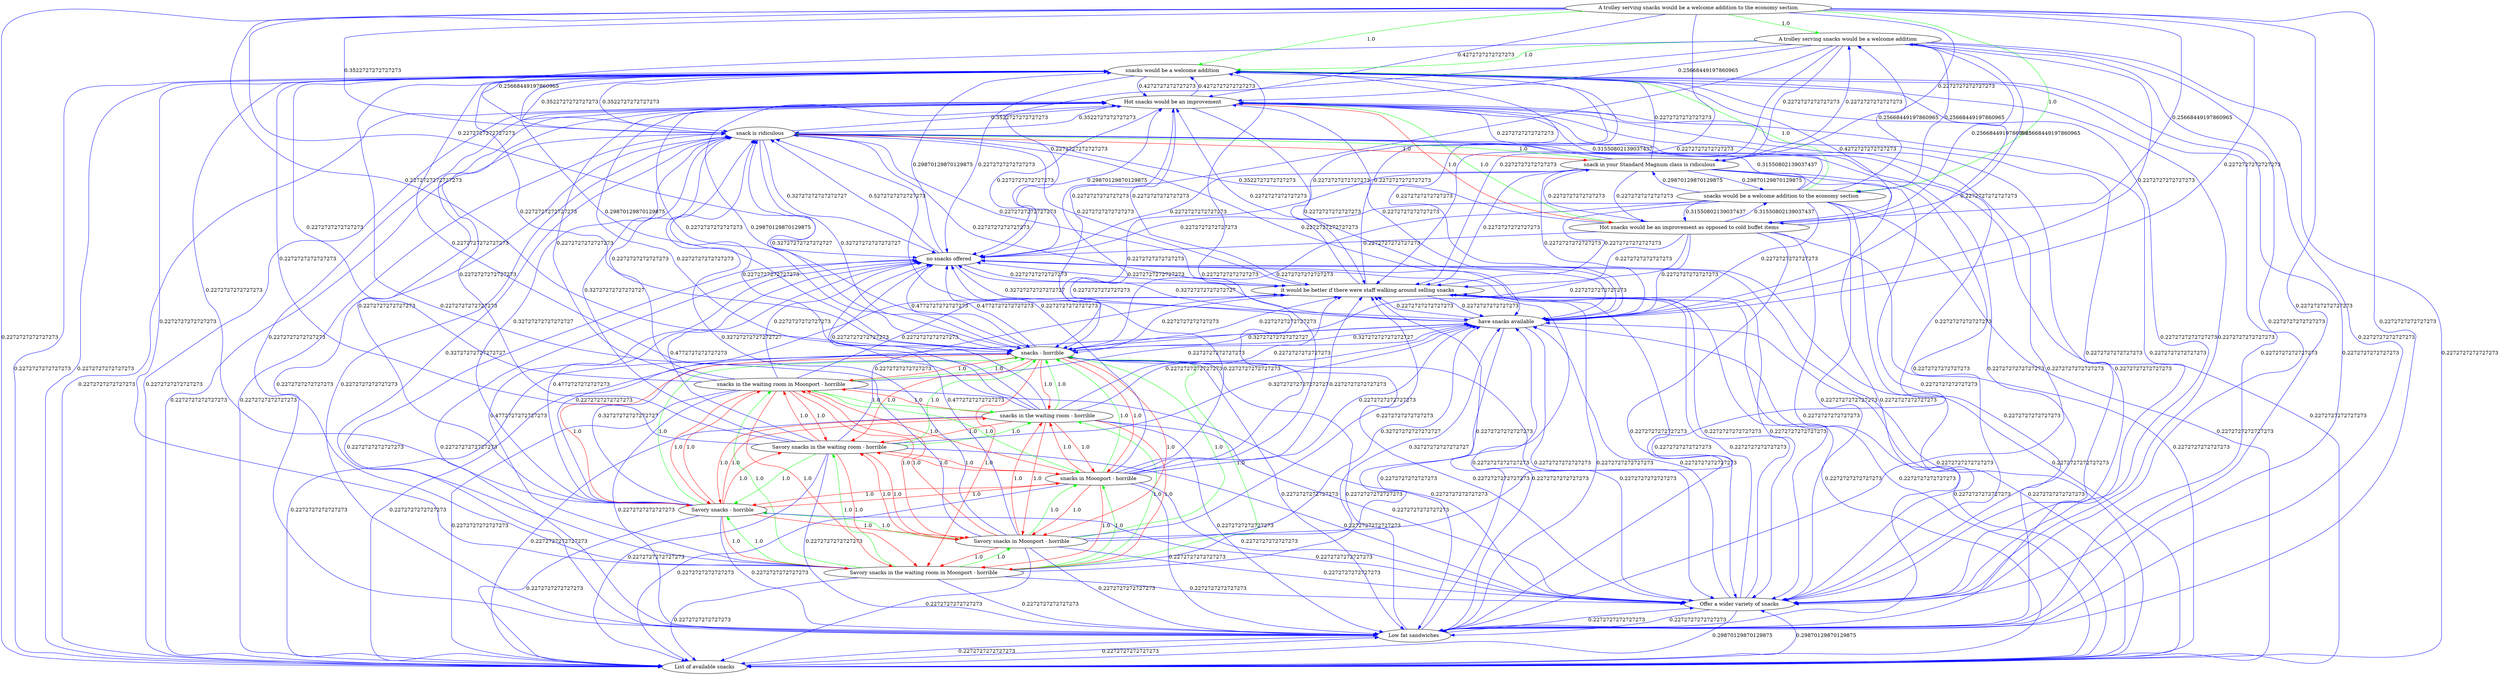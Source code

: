 digraph rawGraph {
"A trolley serving snacks would be a welcome addition to the economy section";"A trolley serving snacks would be a welcome addition";"snacks would be a welcome addition";"snacks would be a welcome addition to the economy section";"Hot snacks would be an improvement as opposed to cold buffet items";"Hot snacks would be an improvement";"List of available snacks";"Low fat sandwiches";"Offer a wider variety of snacks";"Savory snacks in the waiting room in Moonport - horrible";"Savory snacks in Moonport - horrible";"Savory snacks - horrible";"snacks - horrible";"snacks in Moonport - horrible";"Savory snacks in the waiting room - horrible";"snacks in the waiting room - horrible";"snacks in the waiting room in Moonport - horrible";"have snacks available";"it would be better if there were staff walking around selling snacks";"no snacks offered";"snack in your Standard Magnum class is ridiculous";"snack is ridiculous";"A trolley serving snacks would be a welcome addition to the economy section" -> "A trolley serving snacks would be a welcome addition" [label=1.0] [color=green]
"A trolley serving snacks would be a welcome addition" -> "snacks would be a welcome addition" [label=1.0] [color=green]
"A trolley serving snacks would be a welcome addition to the economy section" -> "snacks would be a welcome addition to the economy section" [label=1.0] [color=green]
"snacks would be a welcome addition to the economy section" -> "snacks would be a welcome addition" [label=1.0] [color=green]
"A trolley serving snacks would be a welcome addition to the economy section" -> "snacks would be a welcome addition" [label=1.0] [color=green]
"Hot snacks would be an improvement as opposed to cold buffet items" -> "Hot snacks would be an improvement" [label=1.0] [color=green]
"Hot snacks would be an improvement" -> "Hot snacks would be an improvement as opposed to cold buffet items" [label=1.0] [color=red]
"Hot snacks would be an improvement" -> "snacks would be a welcome addition" [label=0.4272727272727273] [color=blue]
"snacks would be a welcome addition" -> "Hot snacks would be an improvement" [label=0.4272727272727273] [color=blue]
"A trolley serving snacks would be a welcome addition" -> "Hot snacks would be an improvement as opposed to cold buffet items" [label=0.25668449197860965] [color=blue]
"snacks would be a welcome addition to the economy section" -> "Hot snacks would be an improvement as opposed to cold buffet items" [label=0.31550802139037437] [color=blue]
"Hot snacks would be an improvement as opposed to cold buffet items" -> "A trolley serving snacks would be a welcome addition" [label=0.25668449197860965] [color=blue]
"Hot snacks would be an improvement as opposed to cold buffet items" -> "snacks would be a welcome addition to the economy section" [label=0.31550802139037437] [color=blue]
"A trolley serving snacks would be a welcome addition to the economy section" -> "Hot snacks would be an improvement as opposed to cold buffet items" [label=0.25668449197860965] [color=blue]
"A trolley serving snacks would be a welcome addition to the economy section" -> "Hot snacks would be an improvement" [label=0.4272727272727273] [color=blue]
"A trolley serving snacks would be a welcome addition" -> "Hot snacks would be an improvement" [label=0.25668449197860965] [color=blue]
"A trolley serving snacks would be a welcome addition" -> "snacks would be a welcome addition to the economy section" [label=0.25668449197860965] [color=blue]
"snacks would be a welcome addition to the economy section" -> "Hot snacks would be an improvement" [label=0.31550802139037437] [color=blue]
"snacks would be a welcome addition to the economy section" -> "A trolley serving snacks would be a welcome addition" [label=0.25668449197860965] [color=blue]
"Hot snacks would be an improvement as opposed to cold buffet items" -> "snacks would be a welcome addition" [label=0.4272727272727273] [color=blue]
"List of available snacks" -> "Low fat sandwiches" [label=0.2272727272727273] [color=blue]
"Low fat sandwiches" -> "List of available snacks" [label=0.2272727272727273] [color=blue]
"List of available snacks" -> "Offer a wider variety of snacks" [label=0.29870129870129875] [color=blue]
"Offer a wider variety of snacks" -> "List of available snacks" [label=0.29870129870129875] [color=blue]
"Savory snacks in the waiting room in Moonport - horrible" -> "Savory snacks in Moonport - horrible" [label=1.0] [color=green]
"Savory snacks in Moonport - horrible" -> "Savory snacks - horrible" [label=1.0] [color=green]
"Savory snacks - horrible" -> "snacks - horrible" [label=1.0] [color=green]
"Savory snacks in Moonport - horrible" -> "snacks in Moonport - horrible" [label=1.0] [color=green]
"snacks in Moonport - horrible" -> "snacks - horrible" [label=1.0] [color=green]
"Savory snacks in the waiting room in Moonport - horrible" -> "Savory snacks in the waiting room - horrible" [label=1.0] [color=green]
"Savory snacks in the waiting room - horrible" -> "Savory snacks - horrible" [label=1.0] [color=green]
"Savory snacks in the waiting room - horrible" -> "snacks in the waiting room - horrible" [label=1.0] [color=green]
"snacks in the waiting room - horrible" -> "snacks - horrible" [label=1.0] [color=green]
"Savory snacks in the waiting room in Moonport - horrible" -> "snacks in the waiting room in Moonport - horrible" [label=1.0] [color=green]
"snacks in the waiting room in Moonport - horrible" -> "snacks in Moonport - horrible" [label=1.0] [color=green]
"snacks in the waiting room in Moonport - horrible" -> "snacks in the waiting room - horrible" [label=1.0] [color=green]
"Savory snacks in the waiting room in Moonport - horrible" -> "snacks in the waiting room - horrible" [label=1.0] [color=green]
"Savory snacks in the waiting room in Moonport - horrible" -> "snacks in Moonport - horrible" [label=1.0] [color=green]
"Savory snacks in the waiting room in Moonport - horrible" -> "Savory snacks - horrible" [label=1.0] [color=green]
"Savory snacks in Moonport - horrible" -> "snacks - horrible" [label=1.0] [color=green]
"Savory snacks in the waiting room - horrible" -> "snacks - horrible" [label=1.0] [color=green]
"snacks in the waiting room in Moonport - horrible" -> "snacks - horrible" [label=1.0] [color=green]
"Savory snacks in the waiting room in Moonport - horrible" -> "snacks - horrible" [label=1.0] [color=green]
"Savory snacks in Moonport - horrible" -> "Savory snacks in the waiting room in Moonport - horrible" [label=1.0] [color=red]
"Savory snacks in Moonport - horrible" -> "Savory snacks in the waiting room - horrible" [label=1.0] [color=red]
"Savory snacks in Moonport - horrible" -> "snacks in the waiting room - horrible" [label=1.0] [color=red]
"Savory snacks in Moonport - horrible" -> "snacks in the waiting room in Moonport - horrible" [label=1.0] [color=red]
"Savory snacks - horrible" -> "Savory snacks in the waiting room in Moonport - horrible" [label=1.0] [color=red]
"Savory snacks - horrible" -> "Savory snacks in Moonport - horrible" [label=1.0] [color=red]
"Savory snacks - horrible" -> "snacks in Moonport - horrible" [label=1.0] [color=red]
"Savory snacks - horrible" -> "Savory snacks in the waiting room - horrible" [label=1.0] [color=red]
"Savory snacks - horrible" -> "snacks in the waiting room - horrible" [label=1.0] [color=red]
"Savory snacks - horrible" -> "snacks in the waiting room in Moonport - horrible" [label=1.0] [color=red]
"snacks - horrible" -> "Savory snacks in the waiting room in Moonport - horrible" [label=1.0] [color=red]
"snacks - horrible" -> "Savory snacks in Moonport - horrible" [label=1.0] [color=red]
"snacks - horrible" -> "Savory snacks - horrible" [label=1.0] [color=red]
"snacks - horrible" -> "snacks in Moonport - horrible" [label=1.0] [color=red]
"snacks - horrible" -> "Savory snacks in the waiting room - horrible" [label=1.0] [color=red]
"snacks - horrible" -> "snacks in the waiting room - horrible" [label=1.0] [color=red]
"snacks - horrible" -> "snacks in the waiting room in Moonport - horrible" [label=1.0] [color=red]
"snacks in Moonport - horrible" -> "Savory snacks in the waiting room in Moonport - horrible" [label=1.0] [color=red]
"snacks in Moonport - horrible" -> "Savory snacks in Moonport - horrible" [label=1.0] [color=red]
"snacks in Moonport - horrible" -> "Savory snacks - horrible" [label=1.0] [color=red]
"snacks in Moonport - horrible" -> "Savory snacks in the waiting room - horrible" [label=1.0] [color=red]
"snacks in Moonport - horrible" -> "snacks in the waiting room - horrible" [label=1.0] [color=red]
"snacks in Moonport - horrible" -> "snacks in the waiting room in Moonport - horrible" [label=1.0] [color=red]
"Savory snacks in the waiting room - horrible" -> "Savory snacks in the waiting room in Moonport - horrible" [label=1.0] [color=red]
"Savory snacks in the waiting room - horrible" -> "Savory snacks in Moonport - horrible" [label=1.0] [color=red]
"Savory snacks in the waiting room - horrible" -> "snacks in Moonport - horrible" [label=1.0] [color=red]
"Savory snacks in the waiting room - horrible" -> "snacks in the waiting room in Moonport - horrible" [label=1.0] [color=red]
"snacks in the waiting room - horrible" -> "Savory snacks in the waiting room in Moonport - horrible" [label=1.0] [color=red]
"snacks in the waiting room - horrible" -> "Savory snacks in Moonport - horrible" [label=1.0] [color=red]
"snacks in the waiting room - horrible" -> "Savory snacks - horrible" [label=1.0] [color=red]
"snacks in the waiting room - horrible" -> "snacks in Moonport - horrible" [label=1.0] [color=red]
"snacks in the waiting room - horrible" -> "Savory snacks in the waiting room - horrible" [label=1.0] [color=red]
"snacks in the waiting room - horrible" -> "snacks in the waiting room in Moonport - horrible" [label=1.0] [color=red]
"snacks in the waiting room in Moonport - horrible" -> "Savory snacks in the waiting room in Moonport - horrible" [label=1.0] [color=red]
"snacks in the waiting room in Moonport - horrible" -> "Savory snacks in Moonport - horrible" [label=1.0] [color=red]
"snacks in the waiting room in Moonport - horrible" -> "Savory snacks - horrible" [label=1.0] [color=red]
"snacks in the waiting room in Moonport - horrible" -> "Savory snacks in the waiting room - horrible" [label=1.0] [color=red]
"List of available snacks" -> "have snacks available" [label=0.2272727272727273] [color=blue]
"have snacks available" -> "List of available snacks" [label=0.2272727272727273] [color=blue]
"have snacks available" -> "Hot snacks would be an improvement" [label=0.2272727272727273] [color=blue]
"Hot snacks would be an improvement" -> "have snacks available" [label=0.2272727272727273] [color=blue]
"Low fat sandwiches" -> "have snacks available" [label=0.2272727272727273] [color=blue]
"have snacks available" -> "Low fat sandwiches" [label=0.2272727272727273] [color=blue]
"snacks - horrible" -> "have snacks available" [label=0.32727272727272727] [color=blue]
"have snacks available" -> "snacks - horrible" [label=0.32727272727272727] [color=blue]
"have snacks available" -> "snacks would be a welcome addition" [label=0.2272727272727273] [color=blue]
"it would be better if there were staff walking around selling snacks" -> "snacks would be a welcome addition" [label=0.2272727272727273] [color=blue]
"snacks would be a welcome addition" -> "it would be better if there were staff walking around selling snacks" [label=0.2272727272727273] [color=blue]
"no snacks offered" -> "Hot snacks would be an improvement" [label=0.29870129870129875] [color=blue]
"no snacks offered" -> "have snacks available" [label=0.32727272727272727] [color=blue]
"have snacks available" -> "no snacks offered" [label=0.32727272727272727] [color=blue]
"no snacks offered" -> "snacks - horrible" [label=0.4772727272727273] [color=blue]
"snacks - horrible" -> "no snacks offered" [label=0.4772727272727273] [color=blue]
"no snacks offered" -> "snacks would be a welcome addition" [label=0.29870129870129875] [color=blue]
"snack in your Standard Magnum class is ridiculous" -> "snack is ridiculous" [label=1.0] [color=green]
"snack is ridiculous" -> "snack in your Standard Magnum class is ridiculous" [label=1.0] [color=red]
"no snacks offered" -> "snack is ridiculous" [label=0.5272727272727273] [color=blue]
"snack is ridiculous" -> "no snacks offered" [label=0.32727272727272727] [color=blue]
"snack is ridiculous" -> "List of available snacks" [label=0.2272727272727273] [color=blue]
"List of available snacks" -> "snack is ridiculous" [label=0.2272727272727273] [color=blue]
"Hot snacks would be an improvement" -> "snack is ridiculous" [label=0.3522727272727273] [color=blue]
"snack is ridiculous" -> "Hot snacks would be an improvement" [label=0.3522727272727273] [color=blue]
"Low fat sandwiches" -> "snack is ridiculous" [label=0.2272727272727273] [color=blue]
"snack is ridiculous" -> "Low fat sandwiches" [label=0.2272727272727273] [color=blue]
"have snacks available" -> "snack is ridiculous" [label=0.2272727272727273] [color=blue]
"snack is ridiculous" -> "have snacks available" [label=0.2272727272727273] [color=blue]
"snacks - horrible" -> "snack is ridiculous" [label=0.32727272727272727] [color=blue]
"snack is ridiculous" -> "snacks - horrible" [label=0.32727272727272727] [color=blue]
"snack is ridiculous" -> "snacks would be a welcome addition" [label=0.3522727272727273] [color=blue]
"snacks would be a welcome addition" -> "snack is ridiculous" [label=0.3522727272727273] [color=blue]
"A trolley serving snacks would be a welcome addition" -> "snack in your Standard Magnum class is ridiculous" [label=0.2272727272727273] [color=blue]
"snacks would be a welcome addition to the economy section" -> "snack in your Standard Magnum class is ridiculous" [label=0.29870129870129875] [color=blue]
"snack in your Standard Magnum class is ridiculous" -> "A trolley serving snacks would be a welcome addition" [label=0.2272727272727273] [color=blue]
"snack in your Standard Magnum class is ridiculous" -> "snacks would be a welcome addition to the economy section" [label=0.29870129870129875] [color=blue]
"A trolley serving snacks would be a welcome addition to the economy section" -> "it would be better if there were staff walking around selling snacks" [label=0.2272727272727273] [color=blue]
"A trolley serving snacks would be a welcome addition to the economy section" -> "snack is ridiculous" [label=0.3522727272727273] [color=blue]
"A trolley serving snacks would be a welcome addition to the economy section" -> "have snacks available" [label=0.2272727272727273] [color=blue]
"A trolley serving snacks would be a welcome addition to the economy section" -> "snack in your Standard Magnum class is ridiculous" [label=0.2272727272727273] [color=blue]
"A trolley serving snacks would be a welcome addition" -> "it would be better if there were staff walking around selling snacks" [label=0.2272727272727273] [color=blue]
"A trolley serving snacks would be a welcome addition" -> "snack is ridiculous" [label=0.25668449197860965] [color=blue]
"A trolley serving snacks would be a welcome addition" -> "have snacks available" [label=0.2272727272727273] [color=blue]
"snacks would be a welcome addition" -> "no snacks offered" [label=0.2272727272727273] [color=blue]
"snacks would be a welcome addition" -> "List of available snacks" [label=0.2272727272727273] [color=blue]
"snacks would be a welcome addition" -> "Low fat sandwiches" [label=0.2272727272727273] [color=blue]
"snacks would be a welcome addition" -> "have snacks available" [label=0.2272727272727273] [color=blue]
"snacks would be a welcome addition" -> "snacks - horrible" [label=0.2272727272727273] [color=blue]
"snacks would be a welcome addition to the economy section" -> "no snacks offered" [label=0.2272727272727273] [color=blue]
"snacks would be a welcome addition to the economy section" -> "List of available snacks" [label=0.2272727272727273] [color=blue]
"snacks would be a welcome addition to the economy section" -> "it would be better if there were staff walking around selling snacks" [label=0.2272727272727273] [color=blue]
"snacks would be a welcome addition to the economy section" -> "Low fat sandwiches" [label=0.2272727272727273] [color=blue]
"snacks would be a welcome addition to the economy section" -> "snack is ridiculous" [label=0.31550802139037437] [color=blue]
"snacks would be a welcome addition to the economy section" -> "have snacks available" [label=0.2272727272727273] [color=blue]
"snacks would be a welcome addition to the economy section" -> "snacks - horrible" [label=0.2272727272727273] [color=blue]
"Hot snacks would be an improvement as opposed to cold buffet items" -> "no snacks offered" [label=0.2272727272727273] [color=blue]
"Hot snacks would be an improvement as opposed to cold buffet items" -> "List of available snacks" [label=0.2272727272727273] [color=blue]
"Hot snacks would be an improvement as opposed to cold buffet items" -> "it would be better if there were staff walking around selling snacks" [label=0.2272727272727273] [color=blue]
"Hot snacks would be an improvement as opposed to cold buffet items" -> "Low fat sandwiches" [label=0.2272727272727273] [color=blue]
"Hot snacks would be an improvement as opposed to cold buffet items" -> "snack is ridiculous" [label=0.3522727272727273] [color=blue]
"Hot snacks would be an improvement as opposed to cold buffet items" -> "have snacks available" [label=0.2272727272727273] [color=blue]
"Hot snacks would be an improvement as opposed to cold buffet items" -> "snacks - horrible" [label=0.2272727272727273] [color=blue]
"Hot snacks would be an improvement as opposed to cold buffet items" -> "snack in your Standard Magnum class is ridiculous" [label=0.2272727272727273] [color=blue]
"Hot snacks would be an improvement" -> "no snacks offered" [label=0.2272727272727273] [color=blue]
"Hot snacks would be an improvement" -> "List of available snacks" [label=0.2272727272727273] [color=blue]
"Hot snacks would be an improvement" -> "it would be better if there were staff walking around selling snacks" [label=0.2272727272727273] [color=blue]
"Hot snacks would be an improvement" -> "Low fat sandwiches" [label=0.2272727272727273] [color=blue]
"Hot snacks would be an improvement" -> "snacks - horrible" [label=0.2272727272727273] [color=blue]
"List of available snacks" -> "no snacks offered" [label=0.2272727272727273] [color=blue]
"List of available snacks" -> "Hot snacks would be an improvement" [label=0.2272727272727273] [color=blue]
"List of available snacks" -> "snacks - horrible" [label=0.2272727272727273] [color=blue]
"List of available snacks" -> "snacks would be a welcome addition" [label=0.2272727272727273] [color=blue]
"Low fat sandwiches" -> "no snacks offered" [label=0.2272727272727273] [color=blue]
"Low fat sandwiches" -> "Offer a wider variety of snacks" [label=0.2272727272727273] [color=blue]
"Low fat sandwiches" -> "Hot snacks would be an improvement" [label=0.2272727272727273] [color=blue]
"Low fat sandwiches" -> "snacks - horrible" [label=0.2272727272727273] [color=blue]
"Low fat sandwiches" -> "snacks would be a welcome addition" [label=0.2272727272727273] [color=blue]
"Offer a wider variety of snacks" -> "no snacks offered" [label=0.2272727272727273] [color=blue]
"Offer a wider variety of snacks" -> "Hot snacks would be an improvement" [label=0.2272727272727273] [color=blue]
"Offer a wider variety of snacks" -> "Low fat sandwiches" [label=0.2272727272727273] [color=blue]
"Offer a wider variety of snacks" -> "snack is ridiculous" [label=0.2272727272727273] [color=blue]
"Offer a wider variety of snacks" -> "have snacks available" [label=0.2272727272727273] [color=blue]
"Offer a wider variety of snacks" -> "snacks - horrible" [label=0.2272727272727273] [color=blue]
"Offer a wider variety of snacks" -> "snacks would be a welcome addition" [label=0.2272727272727273] [color=blue]
"Savory snacks in the waiting room in Moonport - horrible" -> "no snacks offered" [label=0.4772727272727273] [color=blue]
"Savory snacks in the waiting room in Moonport - horrible" -> "snack is ridiculous" [label=0.32727272727272727] [color=blue]
"Savory snacks in the waiting room in Moonport - horrible" -> "have snacks available" [label=0.32727272727272727] [color=blue]
"Savory snacks in Moonport - horrible" -> "no snacks offered" [label=0.4772727272727273] [color=blue]
"Savory snacks in Moonport - horrible" -> "snack is ridiculous" [label=0.32727272727272727] [color=blue]
"Savory snacks in Moonport - horrible" -> "have snacks available" [label=0.32727272727272727] [color=blue]
"Savory snacks - horrible" -> "no snacks offered" [label=0.4772727272727273] [color=blue]
"Savory snacks - horrible" -> "snack is ridiculous" [label=0.32727272727272727] [color=blue]
"Savory snacks - horrible" -> "have snacks available" [label=0.32727272727272727] [color=blue]
"snacks - horrible" -> "List of available snacks" [label=0.2272727272727273] [color=blue]
"snacks - horrible" -> "Hot snacks would be an improvement" [label=0.29870129870129875] [color=blue]
"snacks - horrible" -> "Low fat sandwiches" [label=0.2272727272727273] [color=blue]
"snacks - horrible" -> "snacks would be a welcome addition" [label=0.29870129870129875] [color=blue]
"snacks in Moonport - horrible" -> "no snacks offered" [label=0.2272727272727273] [color=blue]
"snacks in Moonport - horrible" -> "List of available snacks" [label=0.2272727272727273] [color=blue]
"snacks in Moonport - horrible" -> "Hot snacks would be an improvement" [label=0.2272727272727273] [color=blue]
"snacks in Moonport - horrible" -> "Low fat sandwiches" [label=0.2272727272727273] [color=blue]
"snacks in Moonport - horrible" -> "snack is ridiculous" [label=0.2272727272727273] [color=blue]
"snacks in Moonport - horrible" -> "have snacks available" [label=0.2272727272727273] [color=blue]
"snacks in Moonport - horrible" -> "snacks would be a welcome addition" [label=0.2272727272727273] [color=blue]
"Savory snacks in the waiting room - horrible" -> "List of available snacks" [label=0.2272727272727273] [color=blue]
"Savory snacks in the waiting room - horrible" -> "no snacks offered" [label=0.4772727272727273] [color=blue]
"Savory snacks in the waiting room - horrible" -> "Hot snacks would be an improvement" [label=0.2272727272727273] [color=blue]
"Savory snacks in the waiting room - horrible" -> "Low fat sandwiches" [label=0.2272727272727273] [color=blue]
"Savory snacks in the waiting room - horrible" -> "snack is ridiculous" [label=0.32727272727272727] [color=blue]
"Savory snacks in the waiting room - horrible" -> "have snacks available" [label=0.32727272727272727] [color=blue]
"Savory snacks in the waiting room - horrible" -> "snacks would be a welcome addition" [label=0.2272727272727273] [color=blue]
"snacks in the waiting room - horrible" -> "no snacks offered" [label=0.2272727272727273] [color=blue]
"snacks in the waiting room - horrible" -> "List of available snacks" [label=0.2272727272727273] [color=blue]
"snacks in the waiting room - horrible" -> "Hot snacks would be an improvement" [label=0.2272727272727273] [color=blue]
"snacks in the waiting room - horrible" -> "Low fat sandwiches" [label=0.2272727272727273] [color=blue]
"snacks in the waiting room - horrible" -> "snack is ridiculous" [label=0.2272727272727273] [color=blue]
"snacks in the waiting room - horrible" -> "have snacks available" [label=0.2272727272727273] [color=blue]
"snacks in the waiting room - horrible" -> "snacks would be a welcome addition" [label=0.2272727272727273] [color=blue]
"snacks in the waiting room in Moonport - horrible" -> "no snacks offered" [label=0.2272727272727273] [color=blue]
"snacks in the waiting room in Moonport - horrible" -> "List of available snacks" [label=0.2272727272727273] [color=blue]
"snacks in the waiting room in Moonport - horrible" -> "Hot snacks would be an improvement" [label=0.2272727272727273] [color=blue]
"snacks in the waiting room in Moonport - horrible" -> "Low fat sandwiches" [label=0.2272727272727273] [color=blue]
"snacks in the waiting room in Moonport - horrible" -> "snack is ridiculous" [label=0.2272727272727273] [color=blue]
"snacks in the waiting room in Moonport - horrible" -> "have snacks available" [label=0.2272727272727273] [color=blue]
"snacks in the waiting room in Moonport - horrible" -> "snacks would be a welcome addition" [label=0.2272727272727273] [color=blue]
"have snacks available" -> "it would be better if there were staff walking around selling snacks" [label=0.2272727272727273] [color=blue]
"have snacks available" -> "Offer a wider variety of snacks" [label=0.2272727272727273] [color=blue]
"it would be better if there were staff walking around selling snacks" -> "no snacks offered" [label=0.2272727272727273] [color=blue]
"it would be better if there were staff walking around selling snacks" -> "List of available snacks" [label=0.2272727272727273] [color=blue]
"it would be better if there were staff walking around selling snacks" -> "Hot snacks would be an improvement" [label=0.2272727272727273] [color=blue]
"it would be better if there were staff walking around selling snacks" -> "Low fat sandwiches" [label=0.2272727272727273] [color=blue]
"it would be better if there were staff walking around selling snacks" -> "snack is ridiculous" [label=0.2272727272727273] [color=blue]
"it would be better if there were staff walking around selling snacks" -> "have snacks available" [label=0.2272727272727273] [color=blue]
"it would be better if there were staff walking around selling snacks" -> "snacks - horrible" [label=0.2272727272727273] [color=blue]
"no snacks offered" -> "List of available snacks" [label=0.2272727272727273] [color=blue]
"no snacks offered" -> "it would be better if there were staff walking around selling snacks" [label=0.2272727272727273] [color=blue]
"no snacks offered" -> "Offer a wider variety of snacks" [label=0.2272727272727273] [color=blue]
"no snacks offered" -> "Low fat sandwiches" [label=0.2272727272727273] [color=blue]
"snack in your Standard Magnum class is ridiculous" -> "no snacks offered" [label=0.2272727272727273] [color=blue]
"snack in your Standard Magnum class is ridiculous" -> "List of available snacks" [label=0.2272727272727273] [color=blue]
"snack in your Standard Magnum class is ridiculous" -> "Hot snacks would be an improvement as opposed to cold buffet items" [label=0.2272727272727273] [color=blue]
"snack in your Standard Magnum class is ridiculous" -> "it would be better if there were staff walking around selling snacks" [label=0.2272727272727273] [color=blue]
"snack in your Standard Magnum class is ridiculous" -> "Hot snacks would be an improvement" [label=0.2272727272727273] [color=blue]
"snack in your Standard Magnum class is ridiculous" -> "Low fat sandwiches" [label=0.2272727272727273] [color=blue]
"snack in your Standard Magnum class is ridiculous" -> "have snacks available" [label=0.2272727272727273] [color=blue]
"snack in your Standard Magnum class is ridiculous" -> "snacks - horrible" [label=0.2272727272727273] [color=blue]
"snack in your Standard Magnum class is ridiculous" -> "snacks would be a welcome addition" [label=0.2272727272727273] [color=blue]
"snack is ridiculous" -> "it would be better if there were staff walking around selling snacks" [label=0.2272727272727273] [color=blue]
"snack is ridiculous" -> "Offer a wider variety of snacks" [label=0.2272727272727273] [color=blue]
"A trolley serving snacks would be a welcome addition to the economy section" -> "no snacks offered" [label=0.2272727272727273] [color=blue]
"A trolley serving snacks would be a welcome addition to the economy section" -> "List of available snacks" [label=0.2272727272727273] [color=blue]
"A trolley serving snacks would be a welcome addition to the economy section" -> "Offer a wider variety of snacks" [label=0.2272727272727273] [color=blue]
"A trolley serving snacks would be a welcome addition to the economy section" -> "Low fat sandwiches" [label=0.2272727272727273] [color=blue]
"A trolley serving snacks would be a welcome addition to the economy section" -> "snacks - horrible" [label=0.2272727272727273] [color=blue]
"A trolley serving snacks would be a welcome addition" -> "no snacks offered" [label=0.2272727272727273] [color=blue]
"A trolley serving snacks would be a welcome addition" -> "List of available snacks" [label=0.2272727272727273] [color=blue]
"A trolley serving snacks would be a welcome addition" -> "Offer a wider variety of snacks" [label=0.2272727272727273] [color=blue]
"A trolley serving snacks would be a welcome addition" -> "Low fat sandwiches" [label=0.2272727272727273] [color=blue]
"A trolley serving snacks would be a welcome addition" -> "snacks - horrible" [label=0.2272727272727273] [color=blue]
"snacks would be a welcome addition" -> "Offer a wider variety of snacks" [label=0.2272727272727273] [color=blue]
"snacks would be a welcome addition to the economy section" -> "Offer a wider variety of snacks" [label=0.2272727272727273] [color=blue]
"Hot snacks would be an improvement as opposed to cold buffet items" -> "Offer a wider variety of snacks" [label=0.2272727272727273] [color=blue]
"Hot snacks would be an improvement" -> "Offer a wider variety of snacks" [label=0.2272727272727273] [color=blue]
"List of available snacks" -> "it would be better if there were staff walking around selling snacks" [label=0.2272727272727273] [color=blue]
"Low fat sandwiches" -> "it would be better if there were staff walking around selling snacks" [label=0.2272727272727273] [color=blue]
"Offer a wider variety of snacks" -> "it would be better if there were staff walking around selling snacks" [label=0.2272727272727273] [color=blue]
"Savory snacks in the waiting room in Moonport - horrible" -> "List of available snacks" [label=0.2272727272727273] [color=blue]
"Savory snacks in the waiting room in Moonport - horrible" -> "it would be better if there were staff walking around selling snacks" [label=0.2272727272727273] [color=blue]
"Savory snacks in the waiting room in Moonport - horrible" -> "Hot snacks would be an improvement" [label=0.2272727272727273] [color=blue]
"Savory snacks in the waiting room in Moonport - horrible" -> "Offer a wider variety of snacks" [label=0.2272727272727273] [color=blue]
"Savory snacks in the waiting room in Moonport - horrible" -> "Low fat sandwiches" [label=0.2272727272727273] [color=blue]
"Savory snacks in the waiting room in Moonport - horrible" -> "snacks would be a welcome addition" [label=0.2272727272727273] [color=blue]
"Savory snacks in Moonport - horrible" -> "List of available snacks" [label=0.2272727272727273] [color=blue]
"Savory snacks in Moonport - horrible" -> "it would be better if there were staff walking around selling snacks" [label=0.2272727272727273] [color=blue]
"Savory snacks in Moonport - horrible" -> "Hot snacks would be an improvement" [label=0.2272727272727273] [color=blue]
"Savory snacks in Moonport - horrible" -> "Offer a wider variety of snacks" [label=0.2272727272727273] [color=blue]
"Savory snacks in Moonport - horrible" -> "Low fat sandwiches" [label=0.2272727272727273] [color=blue]
"Savory snacks in Moonport - horrible" -> "snacks would be a welcome addition" [label=0.2272727272727273] [color=blue]
"Savory snacks - horrible" -> "List of available snacks" [label=0.2272727272727273] [color=blue]
"Savory snacks - horrible" -> "it would be better if there were staff walking around selling snacks" [label=0.2272727272727273] [color=blue]
"Savory snacks - horrible" -> "Hot snacks would be an improvement" [label=0.2272727272727273] [color=blue]
"Savory snacks - horrible" -> "Offer a wider variety of snacks" [label=0.2272727272727273] [color=blue]
"Savory snacks - horrible" -> "Low fat sandwiches" [label=0.2272727272727273] [color=blue]
"Savory snacks - horrible" -> "snacks would be a welcome addition" [label=0.2272727272727273] [color=blue]
"snacks - horrible" -> "it would be better if there were staff walking around selling snacks" [label=0.2272727272727273] [color=blue]
"snacks - horrible" -> "Offer a wider variety of snacks" [label=0.2272727272727273] [color=blue]
"snacks in Moonport - horrible" -> "it would be better if there were staff walking around selling snacks" [label=0.2272727272727273] [color=blue]
"snacks in Moonport - horrible" -> "Offer a wider variety of snacks" [label=0.2272727272727273] [color=blue]
"Savory snacks in the waiting room - horrible" -> "it would be better if there were staff walking around selling snacks" [label=0.2272727272727273] [color=blue]
"Savory snacks in the waiting room - horrible" -> "Offer a wider variety of snacks" [label=0.2272727272727273] [color=blue]
"snacks in the waiting room - horrible" -> "it would be better if there were staff walking around selling snacks" [label=0.2272727272727273] [color=blue]
"snacks in the waiting room - horrible" -> "Offer a wider variety of snacks" [label=0.2272727272727273] [color=blue]
"snacks in the waiting room in Moonport - horrible" -> "it would be better if there were staff walking around selling snacks" [label=0.2272727272727273] [color=blue]
"snacks in the waiting room in Moonport - horrible" -> "Offer a wider variety of snacks" [label=0.2272727272727273] [color=blue]
"it would be better if there were staff walking around selling snacks" -> "Offer a wider variety of snacks" [label=0.2272727272727273] [color=blue]
"snack in your Standard Magnum class is ridiculous" -> "Offer a wider variety of snacks" [label=0.2272727272727273] [color=blue]
}